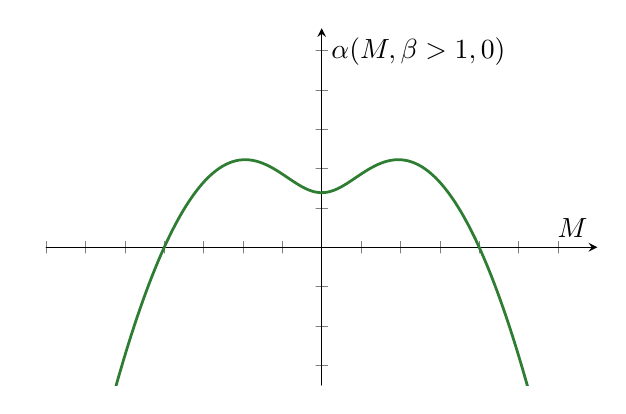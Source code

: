 %<<<<<<<WARNING>>>>>>>
% PGF/Tikz doesn't support the following mathematical functions:
% cosh, acosh, sinh, asinh, tanh, atanh,
% x^r with r not integer

% Plotting will be done using GNUPLOT
% GNUPLOT must be installed and you must allow Latex to call external
% programs by adding the following option to your compiler
% shell-escape    OR    enable-write18 
% Example: pdflatex --shell-escape file.tex 

\definecolor{sexdts}{rgb}{0.18,0.49,0.196}
\begin{tikzpicture}[line cap=round,line join=round,>=triangle 45,x=1cm,y=1cm]
\begin{axis}[
x=1cm,y=1cm,
axis lines=middle,
xmin=-3.5,
xmax=3.5,
ymin=-1.75,
ymax=2.782,
xtick={-4,-3.5,...,3},
ytick={-1.5,-1,...,2.5},
xticklabels={,,},
yticklabels={,,},
xlabel=$M$,
ylabel={$\alpha(M,\beta>1,0)$},]
\clip(-4.054,-1.75) rectangle (4.444,2.782);
\draw[line width=1pt,color=sexdts,smooth,samples=100,domain=-4.054:4.444] plot(\x,{ln(2)+ln(cosh(2.2*((\x))))-1/2*2.2*(\x)^(2)});
\end{axis}
\end{tikzpicture}
